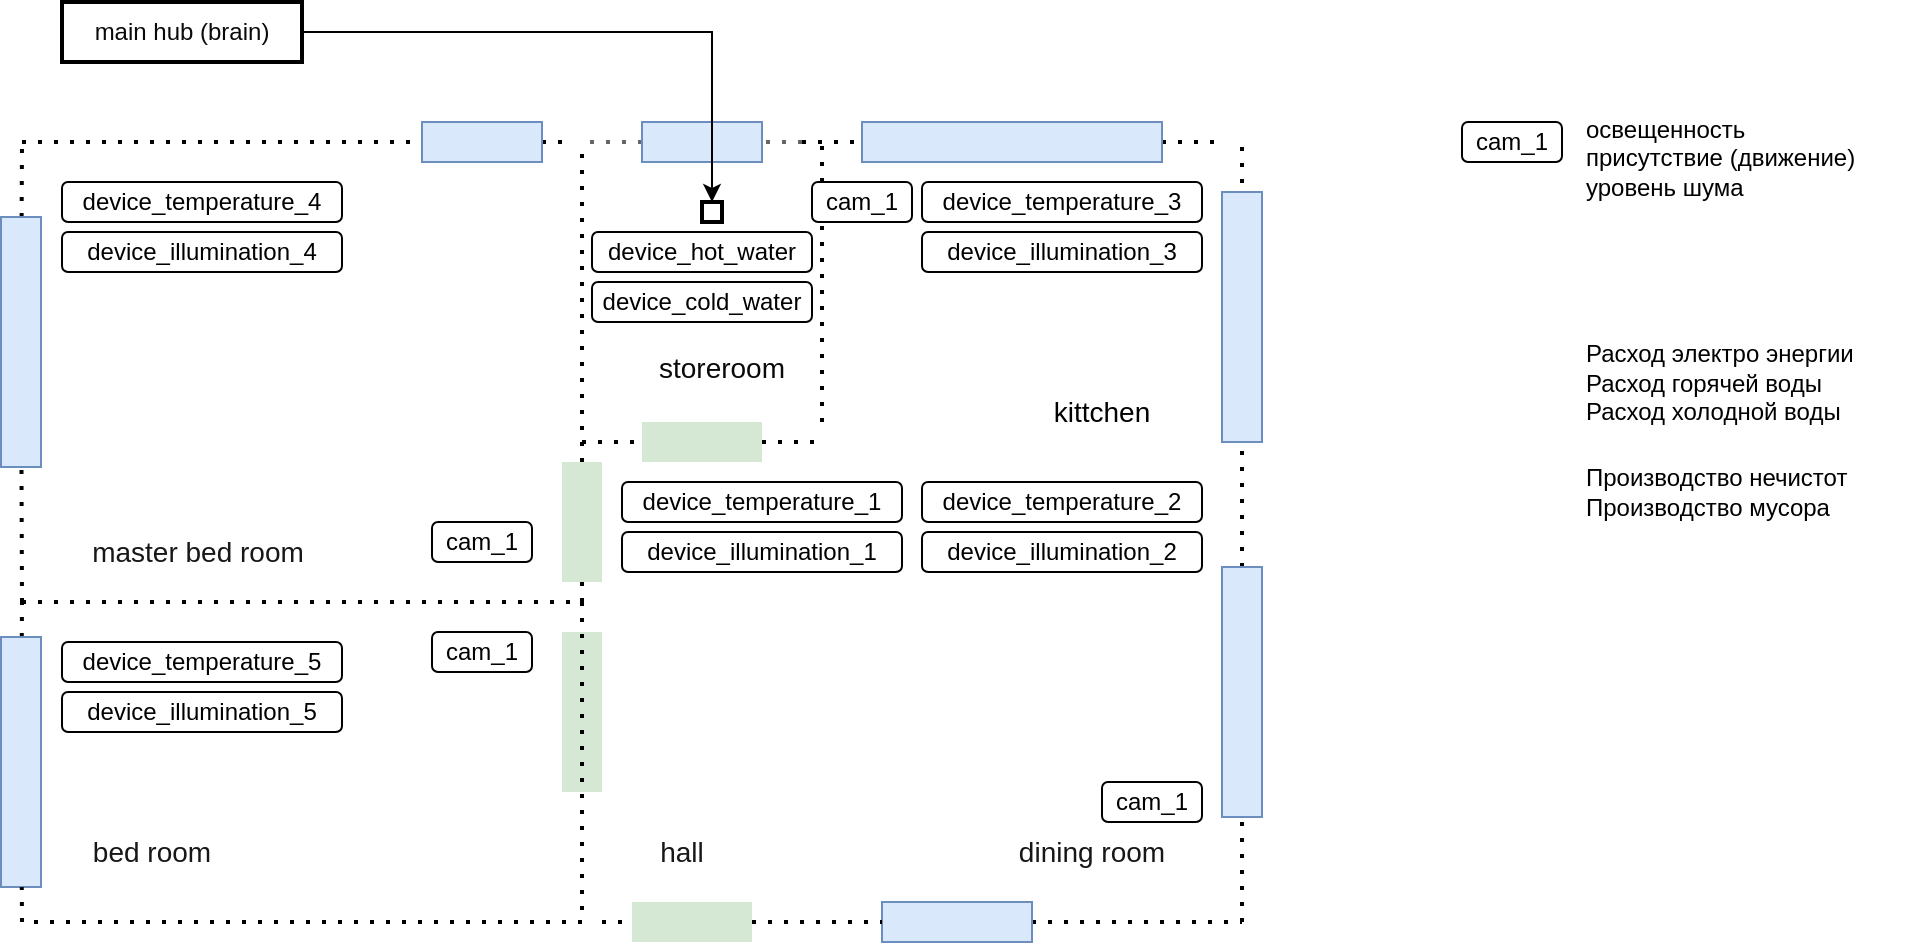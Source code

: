 <mxfile version="20.5.3" type="github">
  <diagram id="jha10XObLrEjy8MLZTSR" name="Page-1">
    <mxGraphModel dx="825" dy="450" grid="1" gridSize="10" guides="1" tooltips="1" connect="1" arrows="1" fold="1" page="1" pageScale="1" pageWidth="850" pageHeight="1100" math="0" shadow="0">
      <root>
        <mxCell id="0" />
        <mxCell id="1" parent="0" />
        <mxCell id="Wfz5jlTh2cpY7burysgj-1" value="&lt;font style=&quot;font-size: 12px;&quot;&gt;device_temperature_4&lt;/font&gt;" style="rounded=1;whiteSpace=wrap;html=1;" vertex="1" parent="1">
          <mxGeometry x="140" y="160" width="140" height="20" as="geometry" />
        </mxCell>
        <mxCell id="Wfz5jlTh2cpY7burysgj-3" value="" style="endArrow=none;dashed=1;html=1;dashPattern=1 3;strokeWidth=2;rounded=0;startArrow=none;" edge="1" parent="1" source="Wfz5jlTh2cpY7burysgj-34">
          <mxGeometry width="50" height="50" relative="1" as="geometry">
            <mxPoint x="120" y="140" as="sourcePoint" />
            <mxPoint x="390" y="140" as="targetPoint" />
          </mxGeometry>
        </mxCell>
        <mxCell id="Wfz5jlTh2cpY7burysgj-5" value="" style="endArrow=none;dashed=1;html=1;dashPattern=1 3;strokeWidth=2;rounded=0;startArrow=none;" edge="1" parent="1" source="Wfz5jlTh2cpY7burysgj-31">
          <mxGeometry width="50" height="50" relative="1" as="geometry">
            <mxPoint x="400" y="450" as="sourcePoint" />
            <mxPoint x="120" y="370" as="targetPoint" />
            <Array as="points" />
          </mxGeometry>
        </mxCell>
        <mxCell id="Wfz5jlTh2cpY7burysgj-6" value="" style="endArrow=none;dashed=1;html=1;dashPattern=1 3;strokeWidth=2;rounded=0;startArrow=none;" edge="1" parent="1" source="Wfz5jlTh2cpY7burysgj-30">
          <mxGeometry width="50" height="50" relative="1" as="geometry">
            <mxPoint x="120" y="370" as="sourcePoint" />
            <mxPoint x="120" y="140" as="targetPoint" />
          </mxGeometry>
        </mxCell>
        <mxCell id="Wfz5jlTh2cpY7burysgj-7" value="" style="endArrow=none;dashed=1;html=1;dashPattern=1 3;strokeWidth=2;rounded=0;" edge="1" parent="1">
          <mxGeometry width="50" height="50" relative="1" as="geometry">
            <mxPoint x="120" y="370" as="sourcePoint" />
            <mxPoint x="400" y="370" as="targetPoint" />
          </mxGeometry>
        </mxCell>
        <mxCell id="Wfz5jlTh2cpY7burysgj-8" value="" style="endArrow=none;dashed=1;html=1;dashPattern=1 3;strokeWidth=2;rounded=0;startArrow=none;" edge="1" parent="1" source="Wfz5jlTh2cpY7burysgj-38">
          <mxGeometry width="50" height="50" relative="1" as="geometry">
            <mxPoint x="400" y="370" as="sourcePoint" />
            <mxPoint x="400" y="140" as="targetPoint" />
          </mxGeometry>
        </mxCell>
        <mxCell id="Wfz5jlTh2cpY7burysgj-9" value="" style="endArrow=none;dashed=1;html=1;dashPattern=1 3;strokeWidth=2;rounded=0;fillColor=#f5f5f5;strokeColor=#666666;startArrow=none;" edge="1" parent="1" source="Wfz5jlTh2cpY7burysgj-21">
          <mxGeometry width="50" height="50" relative="1" as="geometry">
            <mxPoint x="510" y="140" as="sourcePoint" />
            <mxPoint x="400" y="140" as="targetPoint" />
          </mxGeometry>
        </mxCell>
        <mxCell id="Wfz5jlTh2cpY7burysgj-12" value="" style="endArrow=none;dashed=1;html=1;dashPattern=1 3;strokeWidth=2;rounded=0;" edge="1" parent="1">
          <mxGeometry width="50" height="50" relative="1" as="geometry">
            <mxPoint x="520" y="280" as="sourcePoint" />
            <mxPoint x="520" y="140" as="targetPoint" />
          </mxGeometry>
        </mxCell>
        <mxCell id="Wfz5jlTh2cpY7burysgj-14" value="" style="endArrow=none;dashed=1;html=1;dashPattern=1 3;strokeWidth=2;rounded=0;startArrow=none;" edge="1" parent="1" source="Wfz5jlTh2cpY7burysgj-28">
          <mxGeometry width="50" height="50" relative="1" as="geometry">
            <mxPoint x="410" y="530" as="sourcePoint" />
            <mxPoint x="730" y="530" as="targetPoint" />
          </mxGeometry>
        </mxCell>
        <mxCell id="Wfz5jlTh2cpY7burysgj-15" value="" style="endArrow=none;dashed=1;html=1;dashPattern=1 3;strokeWidth=2;rounded=0;startArrow=none;" edge="1" parent="1" source="Wfz5jlTh2cpY7burysgj-26">
          <mxGeometry width="50" height="50" relative="1" as="geometry">
            <mxPoint x="730" y="530" as="sourcePoint" />
            <mxPoint x="730" y="140" as="targetPoint" />
          </mxGeometry>
        </mxCell>
        <mxCell id="Wfz5jlTh2cpY7burysgj-16" value="" style="endArrow=none;dashed=1;html=1;dashPattern=1 3;strokeWidth=2;rounded=0;startArrow=none;" edge="1" parent="1" source="Wfz5jlTh2cpY7burysgj-23">
          <mxGeometry width="50" height="50" relative="1" as="geometry">
            <mxPoint x="510" y="140" as="sourcePoint" />
            <mxPoint x="720" y="140" as="targetPoint" />
          </mxGeometry>
        </mxCell>
        <mxCell id="Wfz5jlTh2cpY7burysgj-21" value="" style="rounded=0;whiteSpace=wrap;html=1;fillColor=#dae8fc;strokeColor=#6c8ebf;" vertex="1" parent="1">
          <mxGeometry x="430" y="130" width="60" height="20" as="geometry" />
        </mxCell>
        <mxCell id="Wfz5jlTh2cpY7burysgj-22" value="" style="endArrow=none;dashed=1;html=1;dashPattern=1 3;strokeWidth=2;rounded=0;fillColor=#f5f5f5;strokeColor=#666666;" edge="1" parent="1" target="Wfz5jlTh2cpY7burysgj-21">
          <mxGeometry width="50" height="50" relative="1" as="geometry">
            <mxPoint x="510" y="140" as="sourcePoint" />
            <mxPoint x="400" y="140" as="targetPoint" />
          </mxGeometry>
        </mxCell>
        <mxCell id="Wfz5jlTh2cpY7burysgj-23" value="" style="rounded=0;whiteSpace=wrap;html=1;fillColor=#dae8fc;strokeColor=#6c8ebf;" vertex="1" parent="1">
          <mxGeometry x="540" y="130" width="150" height="20" as="geometry" />
        </mxCell>
        <mxCell id="Wfz5jlTh2cpY7burysgj-24" value="" style="endArrow=none;dashed=1;html=1;dashPattern=1 3;strokeWidth=2;rounded=0;" edge="1" parent="1" target="Wfz5jlTh2cpY7burysgj-23">
          <mxGeometry width="50" height="50" relative="1" as="geometry">
            <mxPoint x="510" y="140" as="sourcePoint" />
            <mxPoint x="720" y="140" as="targetPoint" />
          </mxGeometry>
        </mxCell>
        <mxCell id="Wfz5jlTh2cpY7burysgj-25" value="" style="rounded=0;whiteSpace=wrap;html=1;rotation=90;fillColor=#dae8fc;strokeColor=#6c8ebf;" vertex="1" parent="1">
          <mxGeometry x="667.5" y="217.5" width="125" height="20" as="geometry" />
        </mxCell>
        <mxCell id="Wfz5jlTh2cpY7burysgj-26" value="" style="rounded=0;whiteSpace=wrap;html=1;rotation=90;fillColor=#dae8fc;strokeColor=#6c8ebf;" vertex="1" parent="1">
          <mxGeometry x="667.5" y="405" width="125" height="20" as="geometry" />
        </mxCell>
        <mxCell id="Wfz5jlTh2cpY7burysgj-27" value="" style="endArrow=none;dashed=1;html=1;dashPattern=1 3;strokeWidth=2;rounded=0;" edge="1" parent="1" target="Wfz5jlTh2cpY7burysgj-26">
          <mxGeometry width="50" height="50" relative="1" as="geometry">
            <mxPoint x="730" y="530" as="sourcePoint" />
            <mxPoint x="730" y="140" as="targetPoint" />
          </mxGeometry>
        </mxCell>
        <mxCell id="Wfz5jlTh2cpY7burysgj-28" value="" style="rounded=0;whiteSpace=wrap;html=1;rotation=-180;fillColor=#dae8fc;strokeColor=#6c8ebf;" vertex="1" parent="1">
          <mxGeometry x="550" y="520" width="75" height="20" as="geometry" />
        </mxCell>
        <mxCell id="Wfz5jlTh2cpY7burysgj-29" value="" style="endArrow=none;dashed=1;html=1;dashPattern=1 3;strokeWidth=2;rounded=0;startArrow=none;" edge="1" parent="1" source="Wfz5jlTh2cpY7burysgj-40" target="Wfz5jlTh2cpY7burysgj-28">
          <mxGeometry width="50" height="50" relative="1" as="geometry">
            <mxPoint x="410" y="530" as="sourcePoint" />
            <mxPoint x="730" y="530" as="targetPoint" />
          </mxGeometry>
        </mxCell>
        <mxCell id="Wfz5jlTh2cpY7burysgj-31" value="" style="rounded=0;whiteSpace=wrap;html=1;rotation=90;fillColor=#dae8fc;strokeColor=#6c8ebf;" vertex="1" parent="1">
          <mxGeometry x="57" y="440" width="125" height="20" as="geometry" />
        </mxCell>
        <mxCell id="Wfz5jlTh2cpY7burysgj-30" value="" style="rounded=0;whiteSpace=wrap;html=1;rotation=90;fillColor=#dae8fc;strokeColor=#6c8ebf;" vertex="1" parent="1">
          <mxGeometry x="57" y="230" width="125" height="20" as="geometry" />
        </mxCell>
        <mxCell id="Wfz5jlTh2cpY7burysgj-33" value="" style="endArrow=none;dashed=1;html=1;dashPattern=1 3;strokeWidth=2;rounded=0;" edge="1" parent="1" target="Wfz5jlTh2cpY7burysgj-30">
          <mxGeometry width="50" height="50" relative="1" as="geometry">
            <mxPoint x="120" y="370" as="sourcePoint" />
            <mxPoint x="120" y="140" as="targetPoint" />
          </mxGeometry>
        </mxCell>
        <mxCell id="Wfz5jlTh2cpY7burysgj-34" value="" style="rounded=0;whiteSpace=wrap;html=1;fillColor=#dae8fc;strokeColor=#6c8ebf;" vertex="1" parent="1">
          <mxGeometry x="320" y="130" width="60" height="20" as="geometry" />
        </mxCell>
        <mxCell id="Wfz5jlTh2cpY7burysgj-35" value="" style="endArrow=none;dashed=1;html=1;dashPattern=1 3;strokeWidth=2;rounded=0;" edge="1" parent="1" target="Wfz5jlTh2cpY7burysgj-34">
          <mxGeometry width="50" height="50" relative="1" as="geometry">
            <mxPoint x="120" y="140" as="sourcePoint" />
            <mxPoint x="390" y="140" as="targetPoint" />
          </mxGeometry>
        </mxCell>
        <mxCell id="Wfz5jlTh2cpY7burysgj-36" value="" style="endArrow=none;dashed=1;html=1;dashPattern=1 3;strokeWidth=2;rounded=0;startArrow=none;" edge="1" parent="1" source="Wfz5jlTh2cpY7burysgj-19">
          <mxGeometry width="50" height="50" relative="1" as="geometry">
            <mxPoint x="400" y="290" as="sourcePoint" />
            <mxPoint x="520" y="290" as="targetPoint" />
          </mxGeometry>
        </mxCell>
        <mxCell id="Wfz5jlTh2cpY7burysgj-19" value="" style="rounded=0;whiteSpace=wrap;html=1;fillColor=#d5e8d4;strokeColor=none;" vertex="1" parent="1">
          <mxGeometry x="430" y="280" width="60" height="20" as="geometry" />
        </mxCell>
        <mxCell id="Wfz5jlTh2cpY7burysgj-37" value="" style="endArrow=none;dashed=1;html=1;dashPattern=1 3;strokeWidth=2;rounded=0;" edge="1" parent="1" target="Wfz5jlTh2cpY7burysgj-19">
          <mxGeometry width="50" height="50" relative="1" as="geometry">
            <mxPoint x="400" y="290" as="sourcePoint" />
            <mxPoint x="520" y="290" as="targetPoint" />
          </mxGeometry>
        </mxCell>
        <mxCell id="Wfz5jlTh2cpY7burysgj-38" value="" style="rounded=0;whiteSpace=wrap;html=1;fillColor=#d5e8d4;strokeColor=none;rotation=90;" vertex="1" parent="1">
          <mxGeometry x="370" y="320" width="60" height="20" as="geometry" />
        </mxCell>
        <mxCell id="Wfz5jlTh2cpY7burysgj-39" value="" style="endArrow=none;dashed=1;html=1;dashPattern=1 3;strokeWidth=2;rounded=0;" edge="1" parent="1" target="Wfz5jlTh2cpY7burysgj-38">
          <mxGeometry width="50" height="50" relative="1" as="geometry">
            <mxPoint x="400" y="370" as="sourcePoint" />
            <mxPoint x="400" y="140" as="targetPoint" />
          </mxGeometry>
        </mxCell>
        <mxCell id="Wfz5jlTh2cpY7burysgj-40" value="" style="rounded=0;whiteSpace=wrap;html=1;fillColor=#d5e8d4;strokeColor=none;" vertex="1" parent="1">
          <mxGeometry x="425" y="520" width="60" height="20" as="geometry" />
        </mxCell>
        <mxCell id="Wfz5jlTh2cpY7burysgj-41" value="" style="endArrow=none;dashed=1;html=1;dashPattern=1 3;strokeWidth=2;rounded=0;" edge="1" parent="1" target="Wfz5jlTh2cpY7burysgj-40">
          <mxGeometry width="50" height="50" relative="1" as="geometry">
            <mxPoint x="410" y="530" as="sourcePoint" />
            <mxPoint x="550" y="530" as="targetPoint" />
          </mxGeometry>
        </mxCell>
        <mxCell id="Wfz5jlTh2cpY7burysgj-42" value="" style="rounded=0;whiteSpace=wrap;html=1;fillColor=#d5e8d4;strokeColor=none;rotation=90;" vertex="1" parent="1">
          <mxGeometry x="360" y="415" width="80" height="20" as="geometry" />
        </mxCell>
        <mxCell id="Wfz5jlTh2cpY7burysgj-43" value="" style="endArrow=none;dashed=1;html=1;dashPattern=1 3;strokeWidth=2;rounded=0;" edge="1" parent="1" target="Wfz5jlTh2cpY7burysgj-31">
          <mxGeometry width="50" height="50" relative="1" as="geometry">
            <mxPoint x="400" y="370" as="sourcePoint" />
            <mxPoint x="119.891" y="512.5" as="targetPoint" />
            <Array as="points">
              <mxPoint x="400" y="530" />
              <mxPoint x="270" y="530" />
              <mxPoint x="120" y="530" />
            </Array>
          </mxGeometry>
        </mxCell>
        <mxCell id="Wfz5jlTh2cpY7burysgj-44" value="&lt;font style=&quot;font-size: 14px;&quot;&gt;kittchen&lt;/font&gt;" style="text;html=1;strokeColor=none;fillColor=none;align=center;verticalAlign=middle;whiteSpace=wrap;rounded=0;strokeWidth=14;" vertex="1" parent="1">
          <mxGeometry x="630" y="260" width="60" height="30" as="geometry" />
        </mxCell>
        <mxCell id="Wfz5jlTh2cpY7burysgj-46" value="&lt;span style=&quot;font-family: Arial, Helvetica, sans-serif; text-align: start; background-color: rgba(255, 255, 255, 0.05);&quot;&gt;&lt;font color=&quot;#171717&quot; style=&quot;font-size: 14px;&quot;&gt;dining room&lt;/font&gt;&lt;/span&gt;" style="text;html=1;strokeColor=none;fillColor=none;align=center;verticalAlign=middle;whiteSpace=wrap;rounded=0;" vertex="1" parent="1">
          <mxGeometry x="600" y="480" width="110" height="30" as="geometry" />
        </mxCell>
        <mxCell id="Wfz5jlTh2cpY7burysgj-47" value="&lt;span style=&quot;font-family: Arial, Helvetica, sans-serif; text-align: start; background-color: rgba(255, 255, 255, 0.05);&quot;&gt;&lt;font color=&quot;#171717&quot; style=&quot;font-size: 14px;&quot;&gt;master bed room&lt;/font&gt;&lt;/span&gt;" style="text;html=1;strokeColor=none;fillColor=none;align=center;verticalAlign=middle;whiteSpace=wrap;rounded=0;" vertex="1" parent="1">
          <mxGeometry x="148" y="330" width="120" height="30" as="geometry" />
        </mxCell>
        <mxCell id="Wfz5jlTh2cpY7burysgj-50" value="&lt;span style=&quot;font-family: Arial, Helvetica, sans-serif; text-align: start; background-color: rgba(255, 255, 255, 0.05);&quot;&gt;&lt;font color=&quot;#171717&quot; style=&quot;font-size: 14px;&quot;&gt;bed room&lt;/font&gt;&lt;/span&gt;" style="text;html=1;strokeColor=none;fillColor=none;align=center;verticalAlign=middle;whiteSpace=wrap;rounded=0;" vertex="1" parent="1">
          <mxGeometry x="125" y="480" width="120" height="30" as="geometry" />
        </mxCell>
        <mxCell id="Wfz5jlTh2cpY7burysgj-51" value="&lt;span style=&quot;font-family: Arial, Helvetica, sans-serif; text-align: start; background-color: rgba(255, 255, 255, 0.05);&quot;&gt;&lt;font color=&quot;#0a0a0a&quot; style=&quot;font-size: 14px;&quot;&gt;storeroom&lt;/font&gt;&lt;/span&gt;" style="text;html=1;strokeColor=none;fillColor=none;align=center;verticalAlign=middle;whiteSpace=wrap;rounded=0;strokeWidth=14;" vertex="1" parent="1">
          <mxGeometry x="440" y="237.5" width="60" height="30" as="geometry" />
        </mxCell>
        <mxCell id="Wfz5jlTh2cpY7burysgj-52" value="&lt;div style=&quot;text-align: start;&quot;&gt;&lt;font face=&quot;Arial, Helvetica, sans-serif&quot; color=&quot;#171717&quot;&gt;&lt;span style=&quot;font-size: 14px; background-color: rgba(255, 255, 255, 0.05);&quot;&gt;hall&lt;/span&gt;&lt;/font&gt;&lt;/div&gt;" style="text;html=1;strokeColor=none;fillColor=none;align=center;verticalAlign=middle;whiteSpace=wrap;rounded=0;" vertex="1" parent="1">
          <mxGeometry x="420" y="480" width="60" height="30" as="geometry" />
        </mxCell>
        <mxCell id="Wfz5jlTh2cpY7burysgj-53" value="&lt;font style=&quot;font-size: 12px;&quot;&gt;device_temperature_5&lt;/font&gt;" style="rounded=1;whiteSpace=wrap;html=1;" vertex="1" parent="1">
          <mxGeometry x="140" y="390" width="140" height="20" as="geometry" />
        </mxCell>
        <mxCell id="Wfz5jlTh2cpY7burysgj-54" value="&lt;font style=&quot;font-size: 12px;&quot;&gt;device_temperature_3&lt;/font&gt;" style="rounded=1;whiteSpace=wrap;html=1;" vertex="1" parent="1">
          <mxGeometry x="570" y="160" width="140" height="20" as="geometry" />
        </mxCell>
        <mxCell id="Wfz5jlTh2cpY7burysgj-55" value="&lt;font style=&quot;font-size: 12px;&quot;&gt;device_temperature_2&lt;/font&gt;" style="rounded=1;whiteSpace=wrap;html=1;" vertex="1" parent="1">
          <mxGeometry x="570" y="310" width="140" height="20" as="geometry" />
        </mxCell>
        <mxCell id="Wfz5jlTh2cpY7burysgj-56" value="&lt;font style=&quot;font-size: 12px;&quot;&gt;device_temperature_1&lt;/font&gt;" style="rounded=1;whiteSpace=wrap;html=1;" vertex="1" parent="1">
          <mxGeometry x="420" y="310" width="140" height="20" as="geometry" />
        </mxCell>
        <mxCell id="Wfz5jlTh2cpY7burysgj-59" style="edgeStyle=orthogonalEdgeStyle;rounded=0;orthogonalLoop=1;jettySize=auto;html=1;fontSize=12;fontColor=#0A0A0A;exitX=1;exitY=0.5;exitDx=0;exitDy=0;" edge="1" parent="1" source="Wfz5jlTh2cpY7burysgj-60" target="Wfz5jlTh2cpY7burysgj-58">
          <mxGeometry relative="1" as="geometry">
            <mxPoint x="350" y="55" as="sourcePoint" />
          </mxGeometry>
        </mxCell>
        <mxCell id="Wfz5jlTh2cpY7burysgj-58" value="" style="whiteSpace=wrap;html=1;aspect=fixed;strokeColor=default;strokeWidth=2;fontSize=12;fontColor=#0A0A0A;fillColor=none;gradientColor=none;" vertex="1" parent="1">
          <mxGeometry x="460" y="170" width="10" height="10" as="geometry" />
        </mxCell>
        <mxCell id="Wfz5jlTh2cpY7burysgj-60" value="" style="rounded=0;whiteSpace=wrap;html=1;strokeColor=default;strokeWidth=2;fontSize=12;fontColor=#0A0A0A;fillColor=none;gradientColor=none;" vertex="1" parent="1">
          <mxGeometry x="140" y="70" width="120" height="30" as="geometry" />
        </mxCell>
        <mxCell id="Wfz5jlTh2cpY7burysgj-68" value="main hub (brain)" style="text;html=1;strokeColor=none;fillColor=none;align=center;verticalAlign=middle;whiteSpace=wrap;rounded=0;strokeWidth=2;fontSize=12;fontColor=#0A0A0A;" vertex="1" parent="1">
          <mxGeometry x="155" y="70" width="90" height="30" as="geometry" />
        </mxCell>
        <mxCell id="Wfz5jlTh2cpY7burysgj-70" value="&lt;font style=&quot;font-size: 12px;&quot;&gt;device_&lt;span style=&quot;font-family: Arial, Helvetica, sans-serif; text-align: start; background-color: rgba(255, 255, 255, 0.05);&quot;&gt;illumination&lt;/span&gt;_4&lt;/font&gt;" style="rounded=1;whiteSpace=wrap;html=1;" vertex="1" parent="1">
          <mxGeometry x="140" y="185" width="140" height="20" as="geometry" />
        </mxCell>
        <mxCell id="Wfz5jlTh2cpY7burysgj-71" value="&lt;font style=&quot;font-size: 12px;&quot;&gt;device_&lt;span style=&quot;font-family: Arial, Helvetica, sans-serif; text-align: start; background-color: rgba(255, 255, 255, 0.05);&quot;&gt;illumination&lt;/span&gt;_3&lt;/font&gt;" style="rounded=1;whiteSpace=wrap;html=1;" vertex="1" parent="1">
          <mxGeometry x="570" y="185" width="140" height="20" as="geometry" />
        </mxCell>
        <mxCell id="Wfz5jlTh2cpY7burysgj-72" value="&lt;font style=&quot;font-size: 12px;&quot;&gt;device_&lt;span style=&quot;font-family: Arial, Helvetica, sans-serif; text-align: start; background-color: rgba(255, 255, 255, 0.05);&quot;&gt;illumination&lt;/span&gt;_2&lt;/font&gt;" style="rounded=1;whiteSpace=wrap;html=1;" vertex="1" parent="1">
          <mxGeometry x="570" y="335" width="140" height="20" as="geometry" />
        </mxCell>
        <mxCell id="Wfz5jlTh2cpY7burysgj-73" value="&lt;font style=&quot;font-size: 12px;&quot;&gt;device_&lt;span style=&quot;font-family: Arial, Helvetica, sans-serif; text-align: start; background-color: rgba(255, 255, 255, 0.05);&quot;&gt;illumination&lt;/span&gt;_1&lt;/font&gt;" style="rounded=1;whiteSpace=wrap;html=1;" vertex="1" parent="1">
          <mxGeometry x="420" y="335" width="140" height="20" as="geometry" />
        </mxCell>
        <mxCell id="Wfz5jlTh2cpY7burysgj-74" value="&lt;font style=&quot;font-size: 12px;&quot;&gt;device_&lt;span style=&quot;font-family: Arial, Helvetica, sans-serif; text-align: start; background-color: rgba(255, 255, 255, 0.05);&quot;&gt;illumination&lt;/span&gt;_5&lt;/font&gt;" style="rounded=1;whiteSpace=wrap;html=1;" vertex="1" parent="1">
          <mxGeometry x="140" y="415" width="140" height="20" as="geometry" />
        </mxCell>
        <mxCell id="Wfz5jlTh2cpY7burysgj-75" value="&lt;font style=&quot;font-size: 12px;&quot;&gt;device_hot_water&lt;/font&gt;" style="rounded=1;whiteSpace=wrap;html=1;" vertex="1" parent="1">
          <mxGeometry x="405" y="185" width="110" height="20" as="geometry" />
        </mxCell>
        <mxCell id="Wfz5jlTh2cpY7burysgj-76" value="&lt;font style=&quot;font-size: 12px;&quot;&gt;device_cold_water&lt;/font&gt;" style="rounded=1;whiteSpace=wrap;html=1;" vertex="1" parent="1">
          <mxGeometry x="405" y="210" width="110" height="20" as="geometry" />
        </mxCell>
        <mxCell id="Wfz5jlTh2cpY7burysgj-77" value="cam_1" style="rounded=1;whiteSpace=wrap;html=1;" vertex="1" parent="1">
          <mxGeometry x="325" y="330" width="50" height="20" as="geometry" />
        </mxCell>
        <mxCell id="Wfz5jlTh2cpY7burysgj-80" value="cam_1" style="rounded=1;whiteSpace=wrap;html=1;" vertex="1" parent="1">
          <mxGeometry x="325" y="385" width="50" height="20" as="geometry" />
        </mxCell>
        <mxCell id="Wfz5jlTh2cpY7burysgj-81" value="cam_1" style="rounded=1;whiteSpace=wrap;html=1;" vertex="1" parent="1">
          <mxGeometry x="515" y="160" width="50" height="20" as="geometry" />
        </mxCell>
        <mxCell id="Wfz5jlTh2cpY7burysgj-82" value="cam_1" style="rounded=1;whiteSpace=wrap;html=1;" vertex="1" parent="1">
          <mxGeometry x="660" y="460" width="50" height="20" as="geometry" />
        </mxCell>
        <mxCell id="Wfz5jlTh2cpY7burysgj-83" value="cam_1" style="rounded=1;whiteSpace=wrap;html=1;" vertex="1" parent="1">
          <mxGeometry x="840" y="130" width="50" height="20" as="geometry" />
        </mxCell>
        <mxCell id="Wfz5jlTh2cpY7burysgj-84" value="освещенность&lt;br&gt;присутствие (движение)&lt;br&gt;уровень шума" style="text;html=1;strokeColor=none;fillColor=none;align=left;verticalAlign=middle;whiteSpace=wrap;rounded=0;strokeWidth=2;fontSize=12;fontColor=#000000;" vertex="1" parent="1">
          <mxGeometry x="900" y="133" width="170" height="30" as="geometry" />
        </mxCell>
        <mxCell id="Wfz5jlTh2cpY7burysgj-85" value="&lt;br&gt;Расход электро энергии&lt;br&gt;Расход горячей воды&lt;br&gt;Расход холодной воды" style="text;html=1;strokeColor=none;fillColor=none;align=left;verticalAlign=middle;whiteSpace=wrap;rounded=0;strokeWidth=2;fontSize=12;fontColor=#000000;" vertex="1" parent="1">
          <mxGeometry x="900" y="237.5" width="150" height="30" as="geometry" />
        </mxCell>
        <mxCell id="Wfz5jlTh2cpY7burysgj-86" value="Производство нечистот&lt;br&gt;Производство мусора" style="text;html=1;strokeColor=none;fillColor=none;align=left;verticalAlign=middle;whiteSpace=wrap;rounded=0;strokeWidth=2;fontSize=12;fontColor=#000000;" vertex="1" parent="1">
          <mxGeometry x="900" y="300" width="150" height="30" as="geometry" />
        </mxCell>
      </root>
    </mxGraphModel>
  </diagram>
</mxfile>
